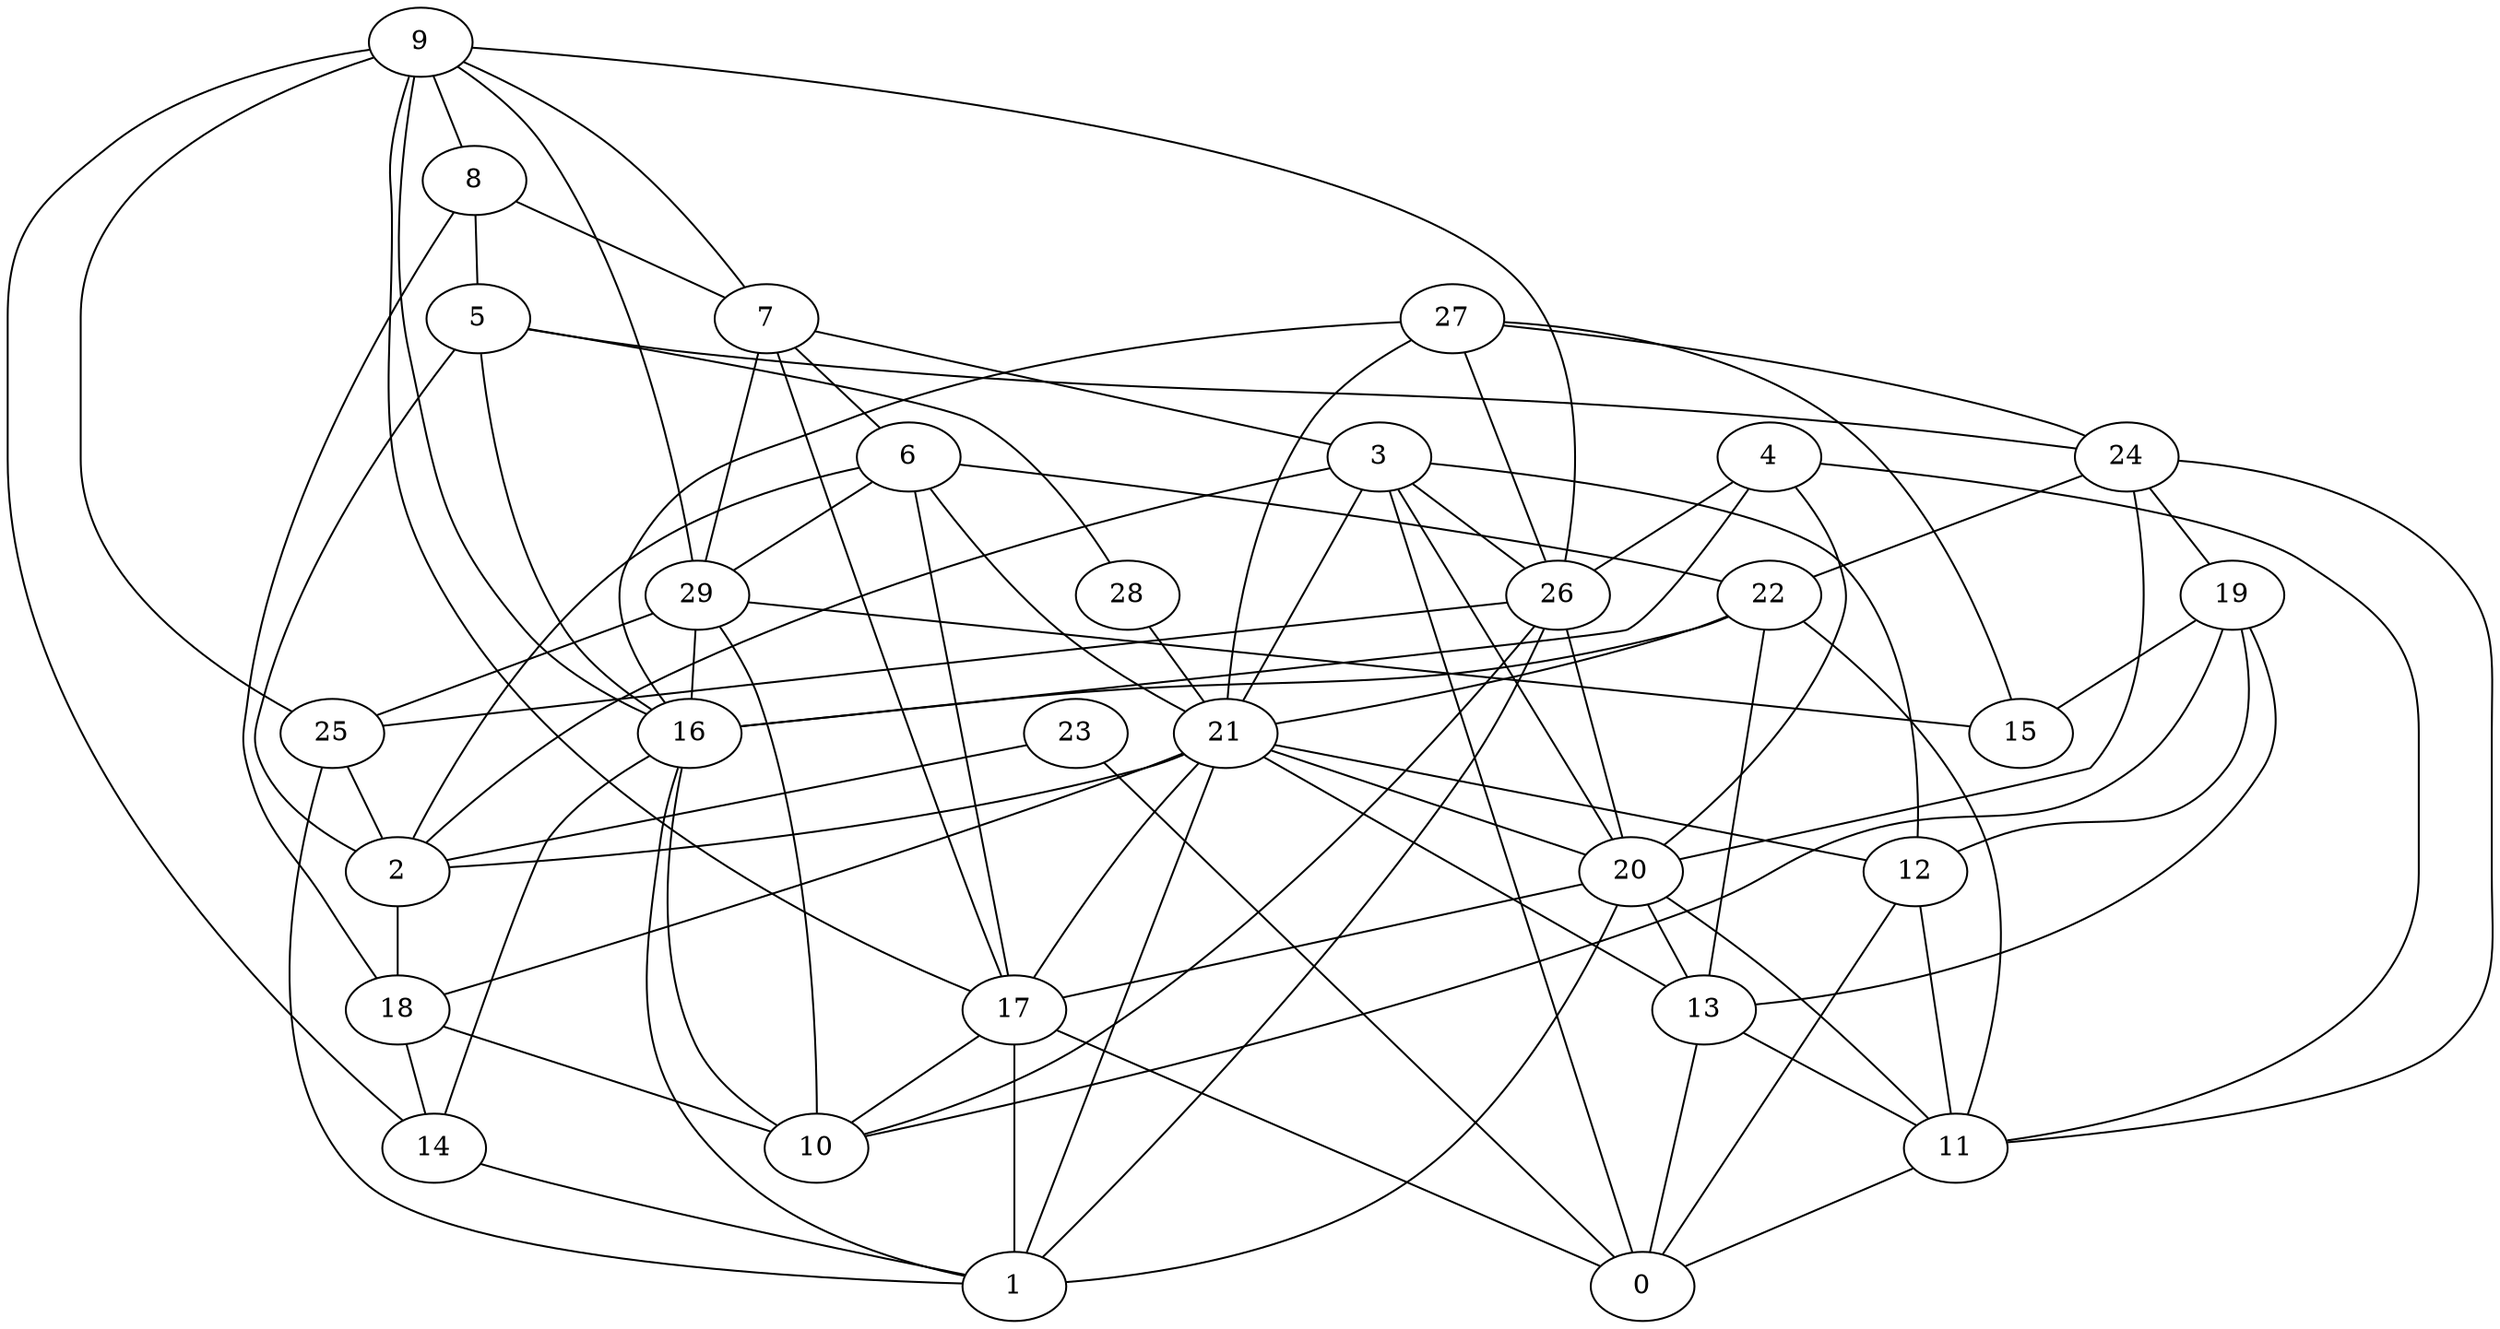 digraph GG_graph {

subgraph G_graph {
edge [color = black]
"20" -> "1" [dir = none]
"13" -> "11" [dir = none]
"29" -> "15" [dir = none]
"19" -> "15" [dir = none]
"19" -> "12" [dir = none]
"28" -> "21" [dir = none]
"9" -> "14" [dir = none]
"9" -> "17" [dir = none]
"9" -> "26" [dir = none]
"17" -> "10" [dir = none]
"12" -> "0" [dir = none]
"6" -> "22" [dir = none]
"3" -> "12" [dir = none]
"3" -> "26" [dir = none]
"3" -> "21" [dir = none]
"21" -> "13" [dir = none]
"21" -> "18" [dir = none]
"21" -> "2" [dir = none]
"23" -> "2" [dir = none]
"26" -> "25" [dir = none]
"26" -> "1" [dir = none]
"8" -> "5" [dir = none]
"8" -> "7" [dir = none]
"7" -> "6" [dir = none]
"7" -> "3" [dir = none]
"27" -> "24" [dir = none]
"5" -> "16" [dir = none]
"24" -> "11" [dir = none]
"4" -> "16" [dir = none]
"27" -> "15" [dir = none]
"9" -> "16" [dir = none]
"6" -> "29" [dir = none]
"16" -> "10" [dir = none]
"29" -> "25" [dir = none]
"19" -> "10" [dir = none]
"3" -> "2" [dir = none]
"4" -> "11" [dir = none]
"13" -> "0" [dir = none]
"6" -> "17" [dir = none]
"6" -> "21" [dir = none]
"27" -> "26" [dir = none]
"23" -> "0" [dir = none]
"7" -> "17" [dir = none]
"18" -> "10" [dir = none]
"18" -> "14" [dir = none]
"25" -> "2" [dir = none]
"12" -> "11" [dir = none]
"21" -> "17" [dir = none]
"9" -> "7" [dir = none]
"20" -> "17" [dir = none]
"22" -> "16" [dir = none]
"2" -> "18" [dir = none]
"26" -> "20" [dir = none]
"22" -> "21" [dir = none]
"22" -> "11" [dir = none]
"4" -> "26" [dir = none]
"5" -> "24" [dir = none]
"6" -> "2" [dir = none]
"3" -> "20" [dir = none]
"17" -> "1" [dir = none]
"14" -> "1" [dir = none]
"20" -> "11" [dir = none]
"27" -> "21" [dir = none]
"8" -> "18" [dir = none]
"29" -> "16" [dir = none]
"22" -> "13" [dir = none]
"5" -> "2" [dir = none]
"27" -> "16" [dir = none]
"29" -> "10" [dir = none]
"24" -> "22" [dir = none]
"20" -> "13" [dir = none]
"17" -> "0" [dir = none]
"21" -> "20" [dir = none]
"3" -> "0" [dir = none]
"11" -> "0" [dir = none]
"9" -> "29" [dir = none]
"24" -> "20" [dir = none]
"16" -> "14" [dir = none]
"7" -> "29" [dir = none]
"21" -> "1" [dir = none]
"16" -> "1" [dir = none]
"5" -> "28" [dir = none]
"19" -> "13" [dir = none]
"9" -> "25" [dir = none]
"9" -> "8" [dir = none]
"26" -> "10" [dir = none]
"24" -> "19" [dir = none]
"25" -> "1" [dir = none]
"21" -> "12" [dir = none]
"4" -> "20" [dir = none]
}

}
